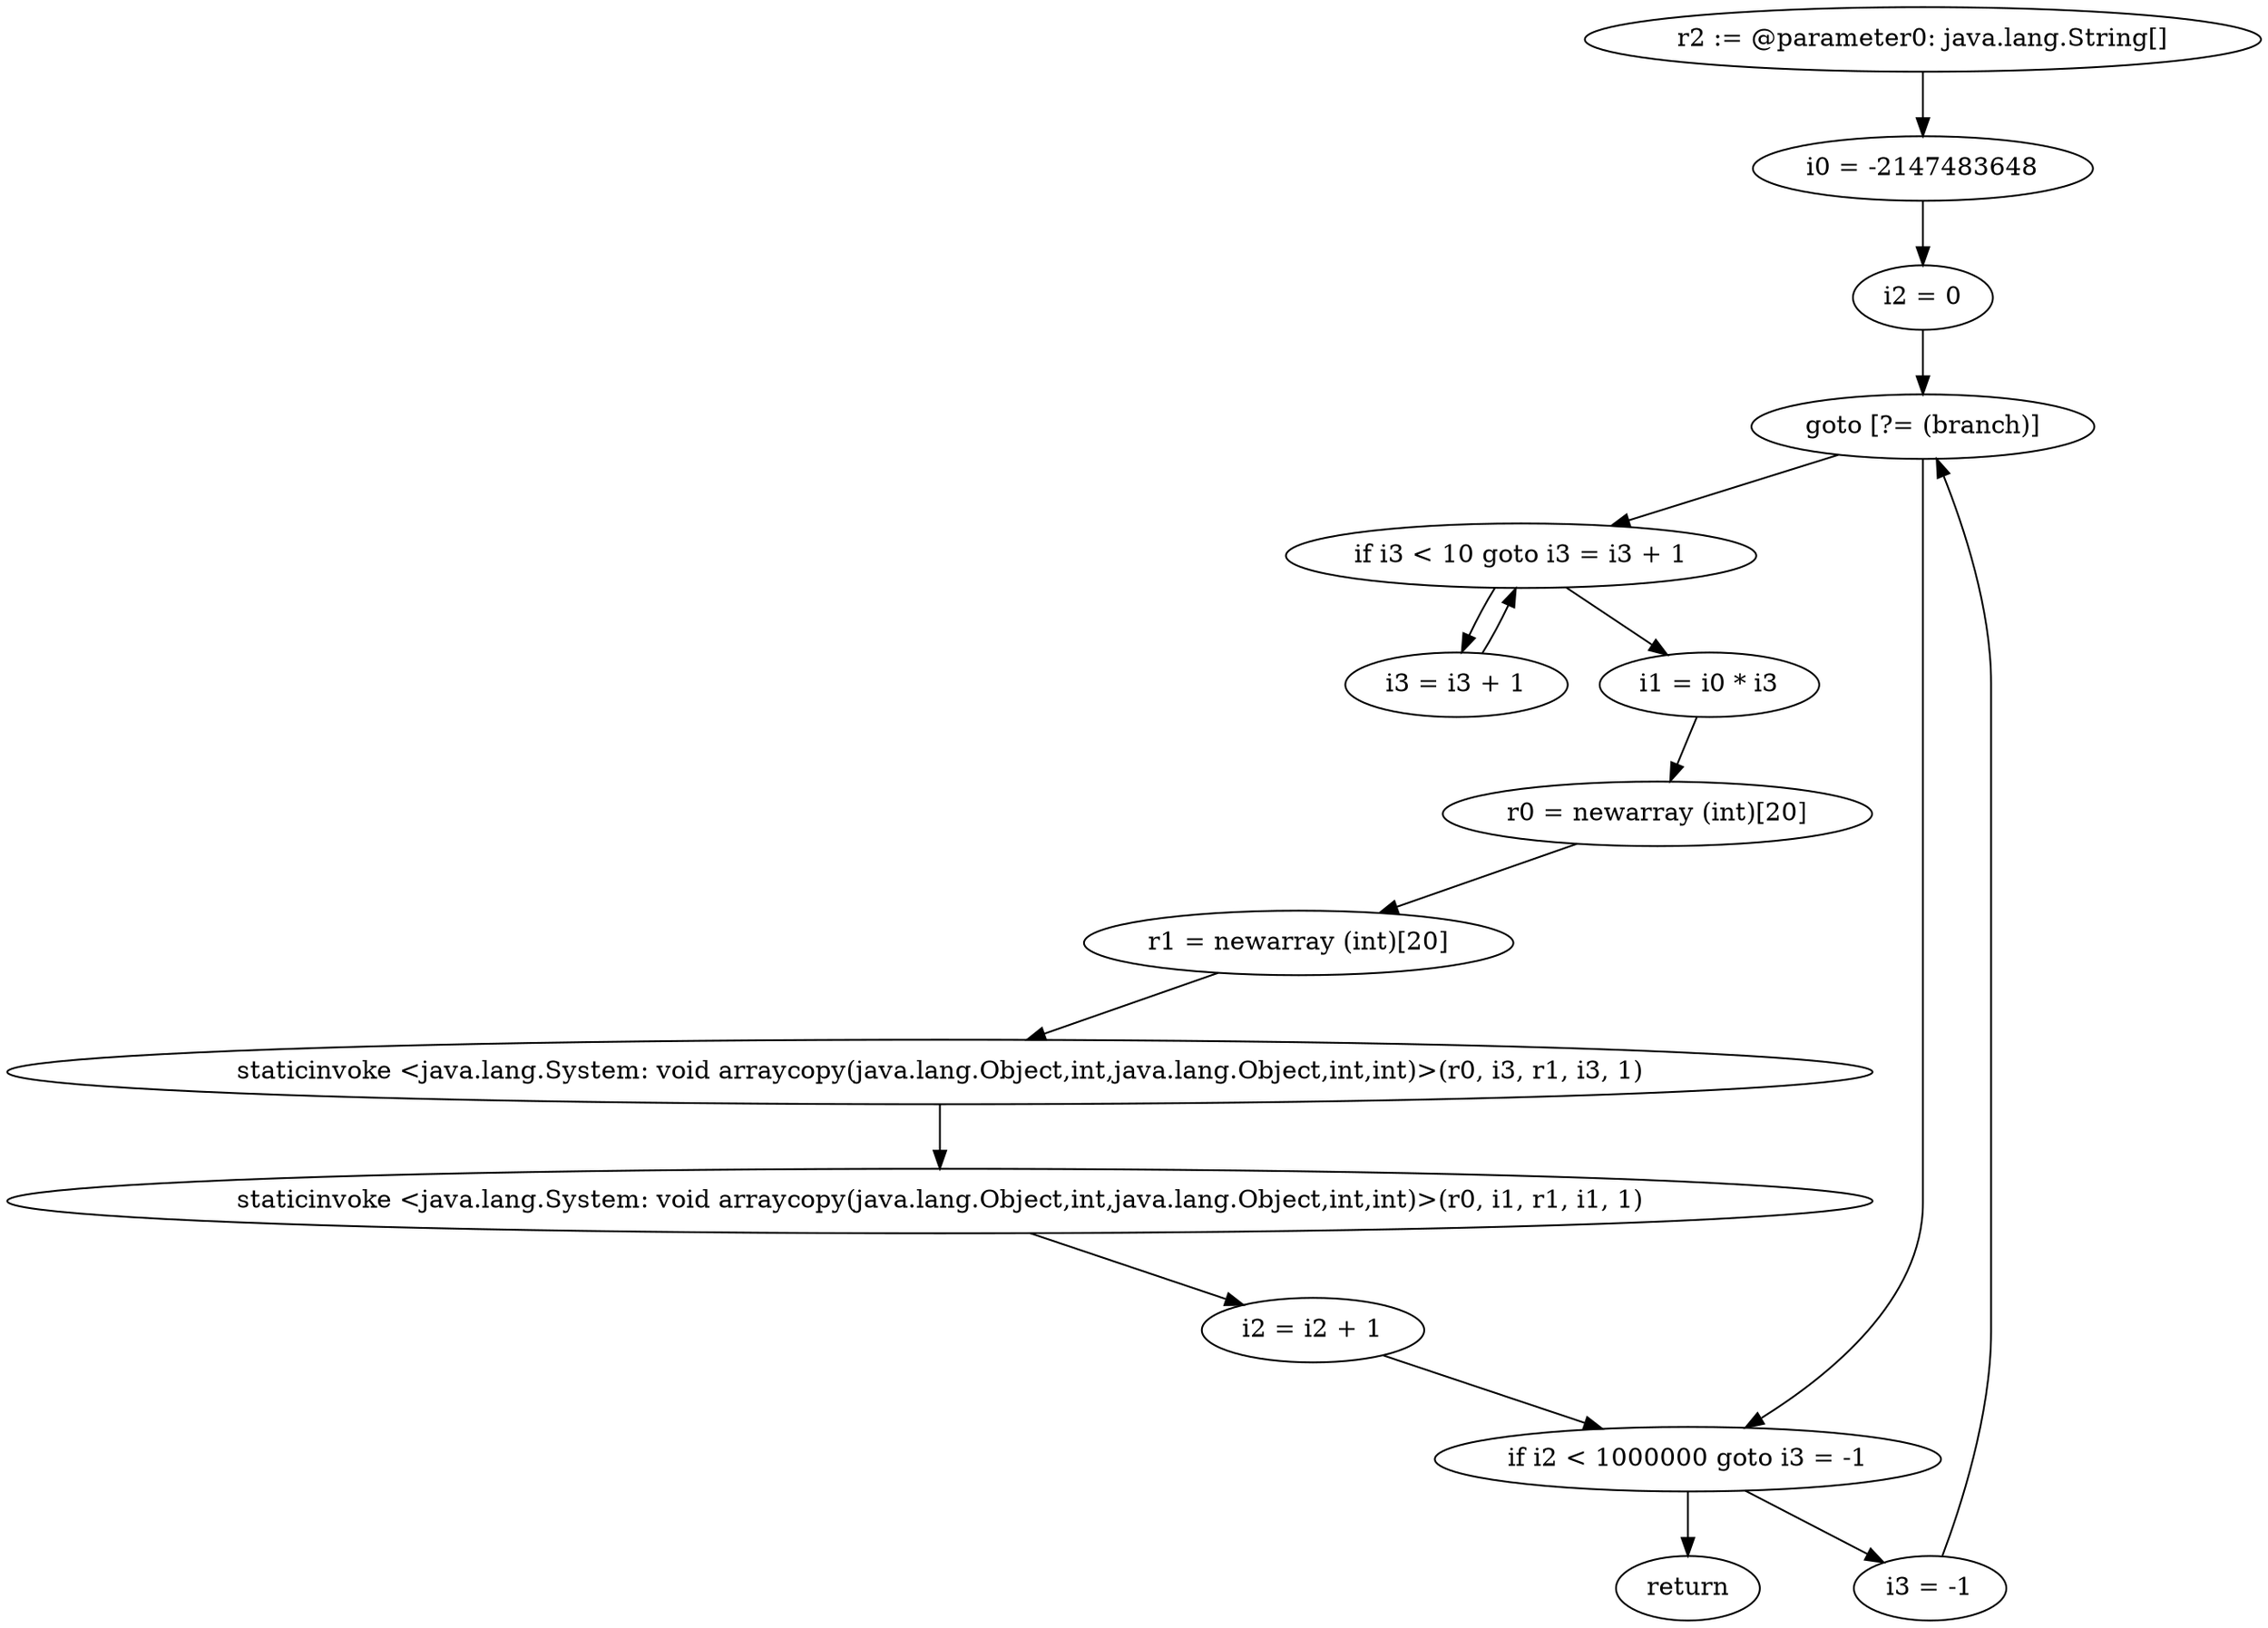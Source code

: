 digraph "unitGraph" {
    "r2 := @parameter0: java.lang.String[]"
    "i0 = -2147483648"
    "i2 = 0"
    "goto [?= (branch)]"
    "i3 = -1"
    "i3 = i3 + 1"
    "if i3 < 10 goto i3 = i3 + 1"
    "i1 = i0 * i3"
    "r0 = newarray (int)[20]"
    "r1 = newarray (int)[20]"
    "staticinvoke <java.lang.System: void arraycopy(java.lang.Object,int,java.lang.Object,int,int)>(r0, i3, r1, i3, 1)"
    "staticinvoke <java.lang.System: void arraycopy(java.lang.Object,int,java.lang.Object,int,int)>(r0, i1, r1, i1, 1)"
    "i2 = i2 + 1"
    "if i2 < 1000000 goto i3 = -1"
    "return"
    "r2 := @parameter0: java.lang.String[]"->"i0 = -2147483648";
    "i0 = -2147483648"->"i2 = 0";
    "i2 = 0"->"goto [?= (branch)]";
    "goto [?= (branch)]"->"if i2 < 1000000 goto i3 = -1";
    "i3 = -1"->"goto [?= (branch)]";
    "goto [?= (branch)]"->"if i3 < 10 goto i3 = i3 + 1";
    "i3 = i3 + 1"->"if i3 < 10 goto i3 = i3 + 1";
    "if i3 < 10 goto i3 = i3 + 1"->"i1 = i0 * i3";
    "if i3 < 10 goto i3 = i3 + 1"->"i3 = i3 + 1";
    "i1 = i0 * i3"->"r0 = newarray (int)[20]";
    "r0 = newarray (int)[20]"->"r1 = newarray (int)[20]";
    "r1 = newarray (int)[20]"->"staticinvoke <java.lang.System: void arraycopy(java.lang.Object,int,java.lang.Object,int,int)>(r0, i3, r1, i3, 1)";
    "staticinvoke <java.lang.System: void arraycopy(java.lang.Object,int,java.lang.Object,int,int)>(r0, i3, r1, i3, 1)"->"staticinvoke <java.lang.System: void arraycopy(java.lang.Object,int,java.lang.Object,int,int)>(r0, i1, r1, i1, 1)";
    "staticinvoke <java.lang.System: void arraycopy(java.lang.Object,int,java.lang.Object,int,int)>(r0, i1, r1, i1, 1)"->"i2 = i2 + 1";
    "i2 = i2 + 1"->"if i2 < 1000000 goto i3 = -1";
    "if i2 < 1000000 goto i3 = -1"->"return";
    "if i2 < 1000000 goto i3 = -1"->"i3 = -1";
}
